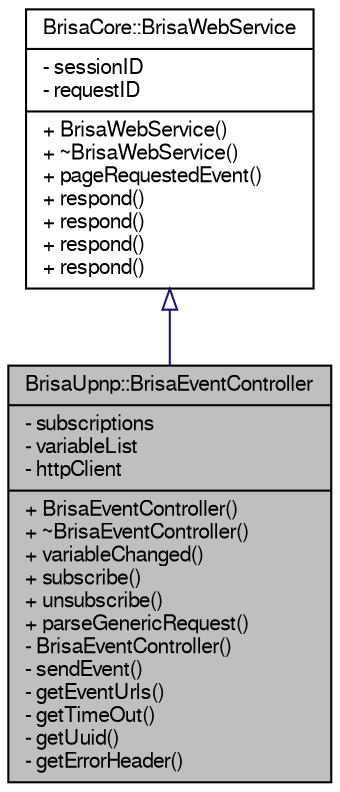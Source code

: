 digraph G
{
  bgcolor="transparent";
  edge [fontname="FreeSans",fontsize="10",labelfontname="FreeSans",labelfontsize="10"];
  node [fontname="FreeSans",fontsize="10",shape=record];
  Node1 [label="{BrisaUpnp::BrisaEventController\n|- subscriptions\l- variableList\l- httpClient\l|+ BrisaEventController()\l+ ~BrisaEventController()\l+ variableChanged()\l+ subscribe()\l+ unsubscribe()\l+ parseGenericRequest()\l- BrisaEventController()\l- sendEvent()\l- getEventUrls()\l- getTimeOut()\l- getUuid()\l- getErrorHeader()\l}",height=0.2,width=0.4,color="black", fillcolor="grey75", style="filled" fontcolor="black"];
  Node2 -> Node1 [dir=back,color="midnightblue",fontsize="10",style="solid",arrowtail="empty"];
  Node2 [label="{BrisaCore::BrisaWebService\n|- sessionID\l- requestID\l|+ BrisaWebService()\l+ ~BrisaWebService()\l+ pageRequestedEvent()\l+ respond()\l+ respond()\l+ respond()\l+ respond()\l}",height=0.2,width=0.4,color="black",URL="$classBrisaCore_1_1BrisaWebService.html",tooltip="Web service abstraction class."];
}
